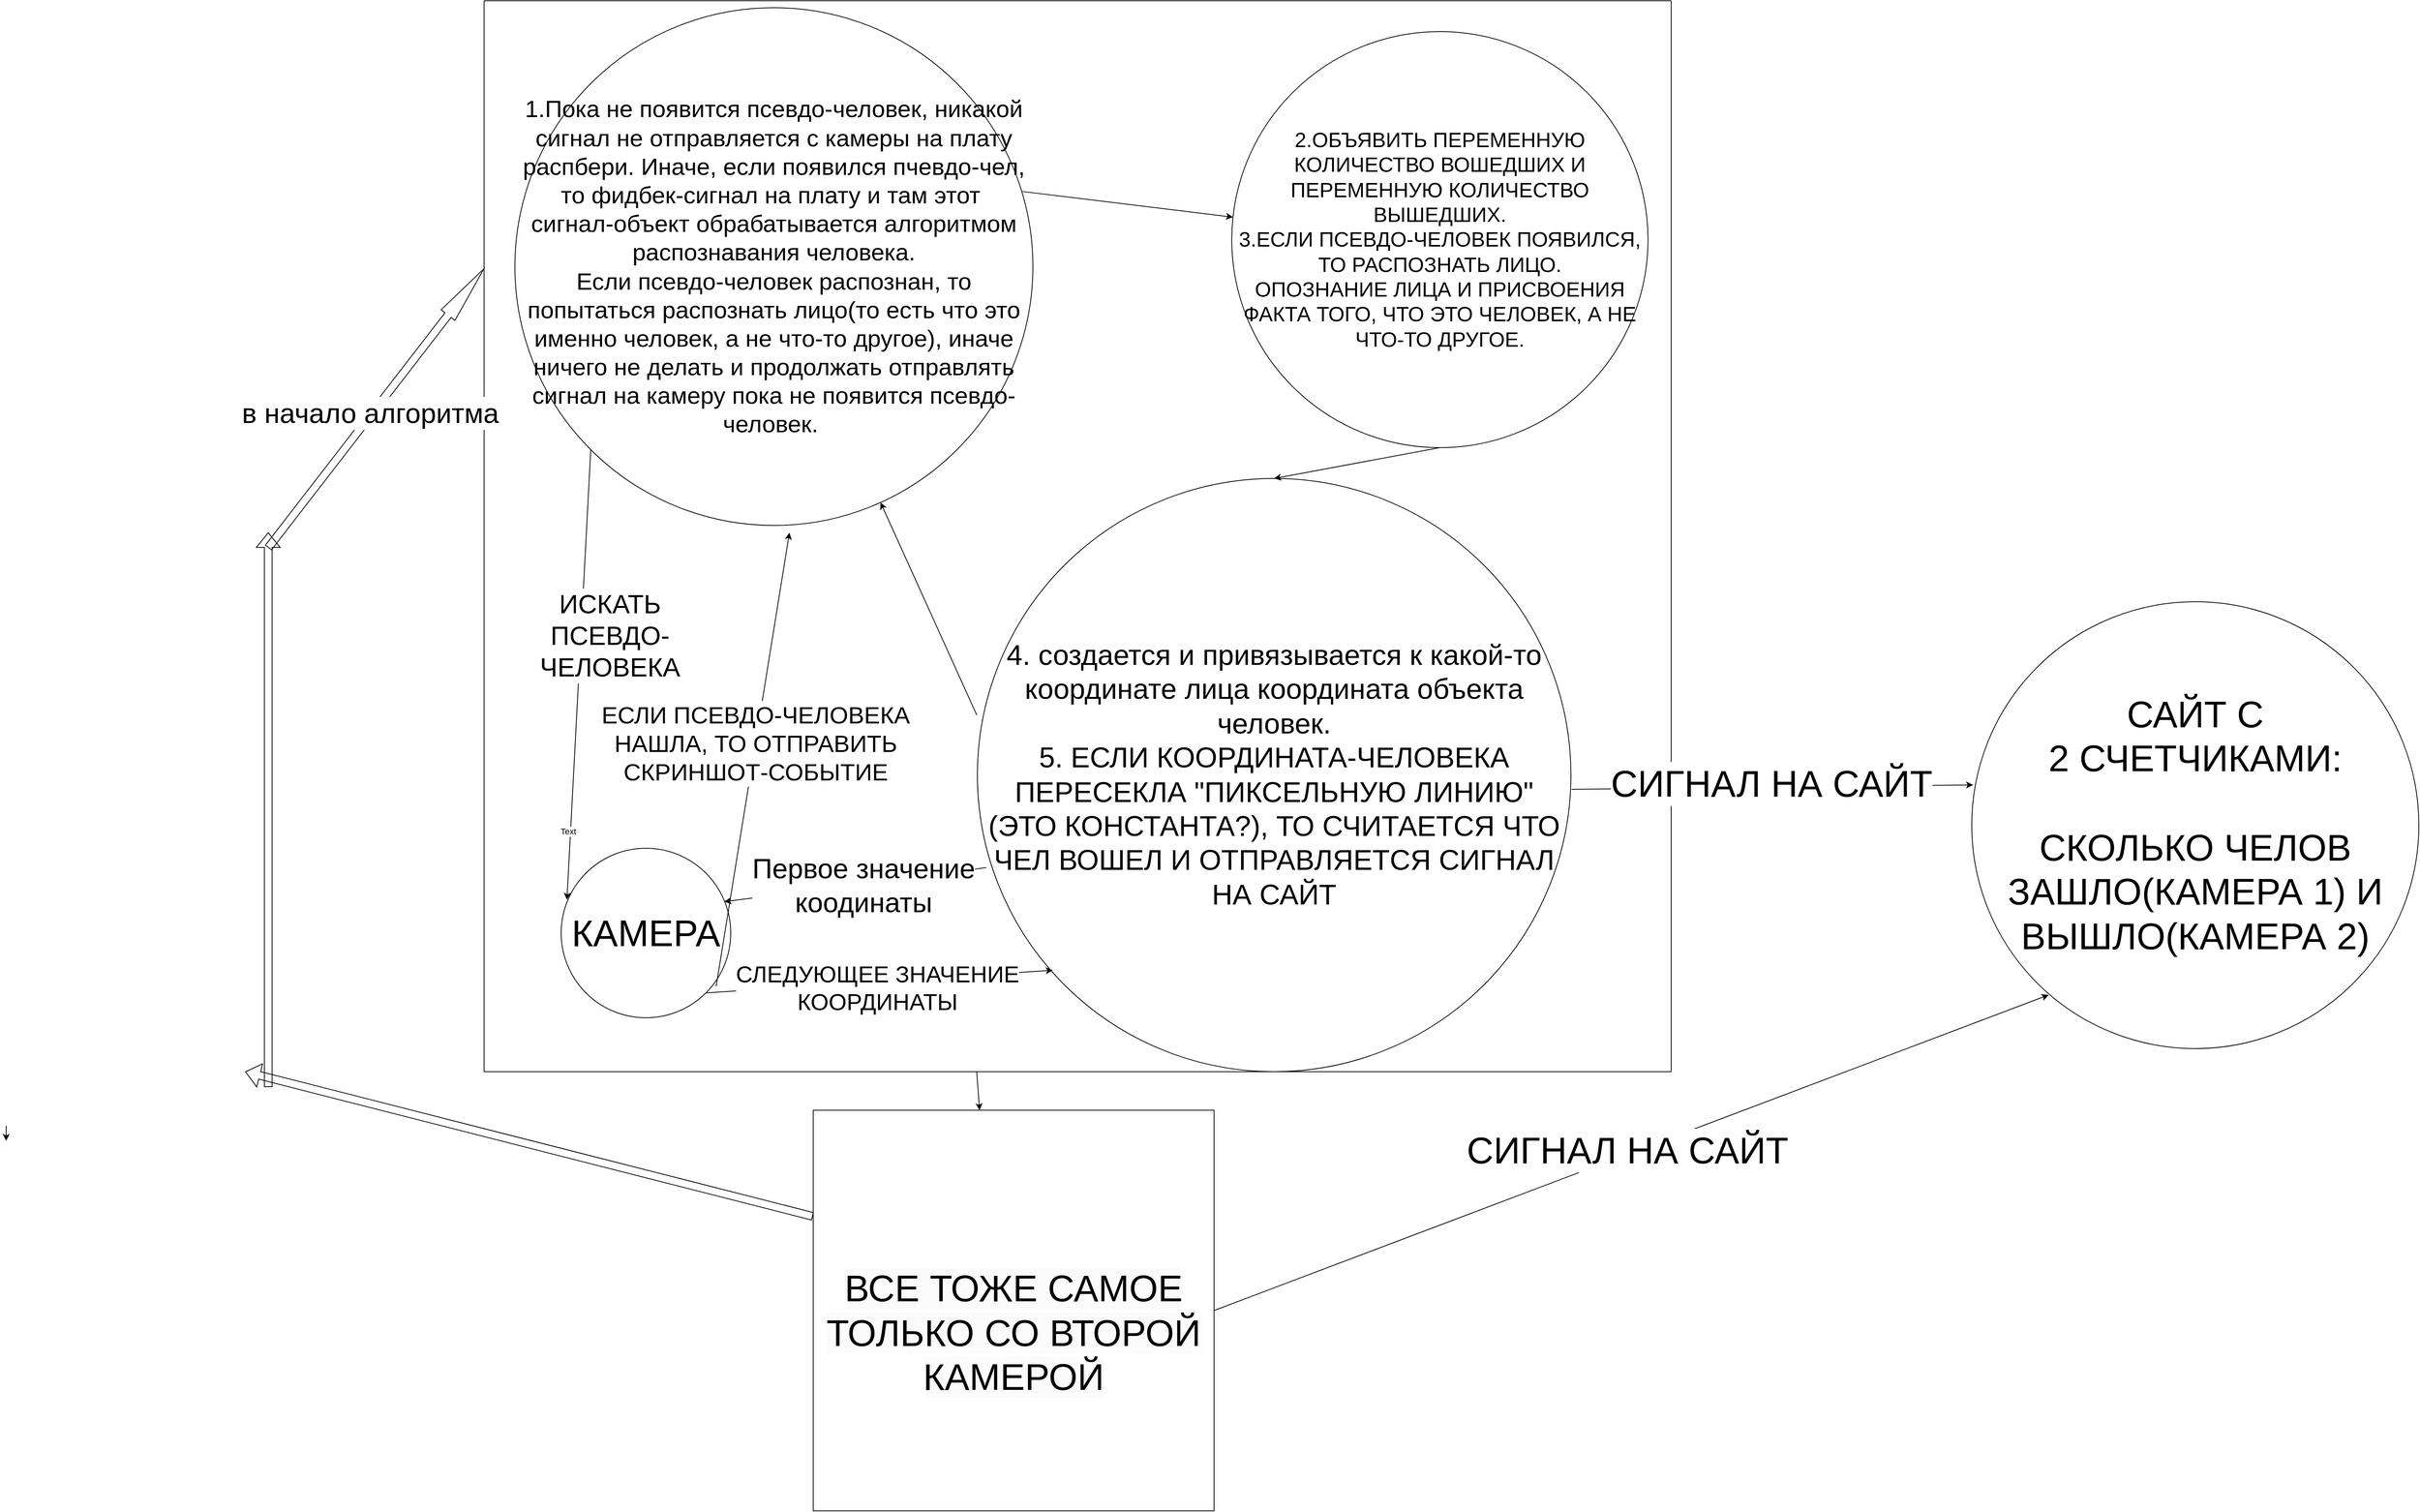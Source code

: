 <mxfile version="24.4.4" type="device">
  <diagram name="Страница — 1" id="j_UeKqDn10rYCSVlCiXF">
    <mxGraphModel dx="5239" dy="3034" grid="1" gridSize="10" guides="1" tooltips="1" connect="1" arrows="1" fold="1" page="1" pageScale="1" pageWidth="827" pageHeight="1169" math="0" shadow="0">
      <root>
        <mxCell id="0" />
        <mxCell id="1" parent="0" />
        <mxCell id="mspgfQ14eNfCmWpK82fX-2" value="&lt;font style=&quot;font-size: 27px;&quot;&gt;2.ОБЪЯВИТЬ ПЕРЕМЕННУЮ КОЛИЧЕСТВО ВОШЕДШИХ И ПЕРЕМЕННУЮ КОЛИЧЕСТВО ВЫШЕДШИХ. &lt;br&gt;3.ЕСЛИ ПСЕВДО-ЧЕЛОВЕК ПОЯВИЛСЯ, ТО РАСПОЗНАТЬ ЛИЦО.&lt;/font&gt;&lt;div style=&quot;font-size: 27px;&quot;&gt;&lt;font style=&quot;font-size: 27px;&quot;&gt;ОПОЗНАНИЕ ЛИЦА И ПРИСВОЕНИЯ ФАКТА ТОГО, ЧТО ЭТО ЧЕЛОВЕК, А НЕ ЧТО-ТО ДРУГОЕ.&lt;/font&gt;&lt;br&gt;&lt;/div&gt;" style="ellipse;whiteSpace=wrap;html=1;aspect=fixed;" vertex="1" parent="1">
          <mxGeometry x="130" y="-860" width="540" height="540" as="geometry" />
        </mxCell>
        <mxCell id="mspgfQ14eNfCmWpK82fX-8" value="" style="endArrow=classic;html=1;rounded=0;entryX=0.003;entryY=0.446;entryDx=0;entryDy=0;entryPerimeter=0;exitX=0.98;exitY=0.355;exitDx=0;exitDy=0;exitPerimeter=0;" edge="1" parent="1" source="mspgfQ14eNfCmWpK82fX-1" target="mspgfQ14eNfCmWpK82fX-2">
          <mxGeometry width="50" height="50" relative="1" as="geometry">
            <mxPoint x="100" y="-50" as="sourcePoint" />
            <mxPoint x="460" y="120" as="targetPoint" />
          </mxGeometry>
        </mxCell>
        <mxCell id="mspgfQ14eNfCmWpK82fX-13" value="&lt;font style=&quot;font-size: 37px;&quot;&gt;4. создается и привязывается к какой-то координате лица координата объекта человек.&lt;br&gt;5. ЕСЛИ КООРДИНАТА-ЧЕЛОВЕКА ПЕРЕСЕКЛА &quot;ПИКСЕЛЬНУЮ ЛИНИЮ&quot; (ЭТО КОНСТАНТА?), ТО СЧИТАЕТСЯ ЧТО ЧЕЛ ВОШЕЛ И ОТПРАВЛЯЕТСЯ СИГНАЛ НА САЙТ&lt;/font&gt;" style="ellipse;whiteSpace=wrap;html=1;aspect=fixed;" vertex="1" parent="1">
          <mxGeometry x="-200" y="-280" width="770" height="770" as="geometry" />
        </mxCell>
        <mxCell id="mspgfQ14eNfCmWpK82fX-14" value="" style="endArrow=classic;html=1;rounded=0;exitX=-0.001;exitY=0.399;exitDx=0;exitDy=0;exitPerimeter=0;" edge="1" parent="1" source="mspgfQ14eNfCmWpK82fX-13" target="mspgfQ14eNfCmWpK82fX-1">
          <mxGeometry width="50" height="50" relative="1" as="geometry">
            <mxPoint x="-100" y="-120" as="sourcePoint" />
            <mxPoint x="-50" y="-170" as="targetPoint" />
          </mxGeometry>
        </mxCell>
        <mxCell id="mspgfQ14eNfCmWpK82fX-15" value="" style="endArrow=classic;html=1;rounded=0;entryX=0.5;entryY=0;entryDx=0;entryDy=0;exitX=0.5;exitY=1;exitDx=0;exitDy=0;" edge="1" parent="1" source="mspgfQ14eNfCmWpK82fX-2" target="mspgfQ14eNfCmWpK82fX-13">
          <mxGeometry width="50" height="50" relative="1" as="geometry">
            <mxPoint x="-100" y="-120" as="sourcePoint" />
            <mxPoint x="-50" y="-170" as="targetPoint" />
          </mxGeometry>
        </mxCell>
        <mxCell id="mspgfQ14eNfCmWpK82fX-16" value="" style="swimlane;startSize=0;" vertex="1" parent="1">
          <mxGeometry x="-840" y="-900" width="1540" height="1390" as="geometry" />
        </mxCell>
        <mxCell id="mspgfQ14eNfCmWpK82fX-3" value="&lt;font style=&quot;font-size: 48px;&quot;&gt;КАМЕРА&lt;/font&gt;" style="ellipse;whiteSpace=wrap;html=1;aspect=fixed;" vertex="1" parent="mspgfQ14eNfCmWpK82fX-16">
          <mxGeometry x="100" y="1100" width="220" height="220" as="geometry" />
        </mxCell>
        <mxCell id="mspgfQ14eNfCmWpK82fX-1" value="&lt;font style=&quot;font-size: 31px;&quot;&gt;1.Пока не появится псевдо-человек, никакой сигнал не отправляется с камеры на плату распбери. Иначе, если появился пчевдо-чел, то фидбек-сигнал на плату и там этот&amp;nbsp;&lt;/font&gt;&lt;div style=&quot;font-size: 31px;&quot;&gt;&lt;font style=&quot;font-size: 31px;&quot;&gt;&lt;font style=&quot;font-size: 31px;&quot;&gt;сигнал-объект обрабатывается алгоритмом распознавания человека.&lt;br&gt;Если псевдо-человек распознан, то попытаться распознать лицо&lt;/font&gt;&lt;span style=&quot;background-color: initial;&quot;&gt;(то есть что это именно человек, а не что-то другое)&lt;/span&gt;&lt;font style=&quot;background-color: initial; font-size: 31px;&quot;&gt;, иначе ничего не делать и продолжать отправлять сигнал на камеру пока не появится псевдо-человек.&lt;/font&gt;&lt;font style=&quot;background-color: initial; font-size: 31px;&quot;&gt;&amp;nbsp;&lt;/font&gt;&lt;/font&gt;&lt;/div&gt;" style="ellipse;whiteSpace=wrap;html=1;aspect=fixed;" vertex="1" parent="mspgfQ14eNfCmWpK82fX-16">
          <mxGeometry x="40" y="9" width="672" height="672" as="geometry" />
        </mxCell>
        <mxCell id="mspgfQ14eNfCmWpK82fX-4" value="" style="endArrow=classic;html=1;rounded=0;exitX=0.914;exitY=0.815;exitDx=0;exitDy=0;exitPerimeter=0;entryX=0.53;entryY=1.014;entryDx=0;entryDy=0;entryPerimeter=0;" edge="1" parent="mspgfQ14eNfCmWpK82fX-16" source="mspgfQ14eNfCmWpK82fX-3" target="mspgfQ14eNfCmWpK82fX-1">
          <mxGeometry width="50" height="50" relative="1" as="geometry">
            <mxPoint x="1250" y="1070" as="sourcePoint" />
            <mxPoint x="1300" y="1020" as="targetPoint" />
          </mxGeometry>
        </mxCell>
        <mxCell id="mspgfQ14eNfCmWpK82fX-7" value="&lt;font style=&quot;font-size: 31px;&quot;&gt;ЕСЛИ ПСЕВДО-ЧЕЛОВЕКА&lt;br&gt;НАШЛА, ТО ОТПРАВИТЬ&lt;br&gt;СКРИНШОТ-СОБЫТИЕ&lt;/font&gt;" style="edgeLabel;html=1;align=center;verticalAlign=middle;resizable=0;points=[];" vertex="1" connectable="0" parent="mspgfQ14eNfCmWpK82fX-4">
          <mxGeometry x="0.037" y="1" relative="1" as="geometry">
            <mxPoint x="2" y="-10" as="offset" />
          </mxGeometry>
        </mxCell>
        <mxCell id="mspgfQ14eNfCmWpK82fX-5" value="" style="endArrow=classic;html=1;rounded=0;entryX=0.034;entryY=0.304;entryDx=0;entryDy=0;entryPerimeter=0;exitX=0;exitY=1;exitDx=0;exitDy=0;" edge="1" parent="mspgfQ14eNfCmWpK82fX-16" source="mspgfQ14eNfCmWpK82fX-1" target="mspgfQ14eNfCmWpK82fX-3">
          <mxGeometry width="50" height="50" relative="1" as="geometry">
            <mxPoint x="1250" y="1070" as="sourcePoint" />
            <mxPoint x="1300" y="1020" as="targetPoint" />
          </mxGeometry>
        </mxCell>
        <mxCell id="mspgfQ14eNfCmWpK82fX-6" value="&lt;font style=&quot;font-size: 34px;&quot;&gt;ИСКАТЬ&lt;br&gt;ПСЕВДО-&lt;br&gt;ЧЕЛОВЕКА&lt;/font&gt;" style="edgeLabel;html=1;align=center;verticalAlign=middle;resizable=0;points=[];" vertex="1" connectable="0" parent="mspgfQ14eNfCmWpK82fX-5">
          <mxGeometry x="-0.018" y="-2" relative="1" as="geometry">
            <mxPoint x="42" y="-46" as="offset" />
          </mxGeometry>
        </mxCell>
        <mxCell id="mspgfQ14eNfCmWpK82fX-11" value="Text" style="edgeLabel;html=1;align=center;verticalAlign=middle;resizable=0;points=[];" vertex="1" connectable="0" parent="mspgfQ14eNfCmWpK82fX-5">
          <mxGeometry x="0.697" y="-3" relative="1" as="geometry">
            <mxPoint as="offset" />
          </mxGeometry>
        </mxCell>
        <mxCell id="mspgfQ14eNfCmWpK82fX-23" value="" style="shape=flexArrow;endArrow=classic;html=1;rounded=0;" edge="1" parent="1">
          <mxGeometry width="50" height="50" relative="1" as="geometry">
            <mxPoint x="-1120" y="510" as="sourcePoint" />
            <mxPoint x="-1120" y="-210" as="targetPoint" />
          </mxGeometry>
        </mxCell>
        <mxCell id="mspgfQ14eNfCmWpK82fX-24" value="" style="shape=flexArrow;endArrow=classic;html=1;rounded=0;exitX=-0.001;exitY=0.265;exitDx=0;exitDy=0;exitPerimeter=0;" edge="1" parent="1" source="mspgfQ14eNfCmWpK82fX-17">
          <mxGeometry width="50" height="50" relative="1" as="geometry">
            <mxPoint x="-80" y="440" as="sourcePoint" />
            <mxPoint x="-1150" y="490" as="targetPoint" />
          </mxGeometry>
        </mxCell>
        <mxCell id="mspgfQ14eNfCmWpK82fX-25" value="" style="shape=flexArrow;endArrow=classic;html=1;rounded=0;endWidth=11.667;endSize=24.983;entryX=0;entryY=0.25;entryDx=0;entryDy=0;" edge="1" parent="1" target="mspgfQ14eNfCmWpK82fX-16">
          <mxGeometry width="50" height="50" relative="1" as="geometry">
            <mxPoint x="-1120" y="-190" as="sourcePoint" />
            <mxPoint x="-880" y="-790" as="targetPoint" />
          </mxGeometry>
        </mxCell>
        <mxCell id="mspgfQ14eNfCmWpK82fX-35" value="&lt;font style=&quot;font-size: 36px;&quot;&gt;в начало алгоритма&lt;/font&gt;" style="edgeLabel;html=1;align=center;verticalAlign=middle;resizable=0;points=[];" vertex="1" connectable="0" parent="mspgfQ14eNfCmWpK82fX-25">
          <mxGeometry x="-0.044" y="3" relative="1" as="geometry">
            <mxPoint as="offset" />
          </mxGeometry>
        </mxCell>
        <mxCell id="mspgfQ14eNfCmWpK82fX-27" value="" style="endArrow=classic;html=1;rounded=0;" edge="1" parent="1">
          <mxGeometry width="50" height="50" relative="1" as="geometry">
            <mxPoint x="-1460" y="560.222" as="sourcePoint" />
            <mxPoint x="-1460" y="579.778" as="targetPoint" />
          </mxGeometry>
        </mxCell>
        <mxCell id="mspgfQ14eNfCmWpK82fX-30" value="" style="endArrow=classic;html=1;rounded=0;exitX=0.015;exitY=0.656;exitDx=0;exitDy=0;exitPerimeter=0;entryX=0.962;entryY=0.315;entryDx=0;entryDy=0;entryPerimeter=0;" edge="1" parent="1" source="mspgfQ14eNfCmWpK82fX-13" target="mspgfQ14eNfCmWpK82fX-3">
          <mxGeometry width="50" height="50" relative="1" as="geometry">
            <mxPoint x="-240" y="120" as="sourcePoint" />
            <mxPoint x="-190" y="70" as="targetPoint" />
          </mxGeometry>
        </mxCell>
        <mxCell id="mspgfQ14eNfCmWpK82fX-33" value="&lt;span style=&quot;font-size: 36px;&quot;&gt;Первое значение&lt;br&gt;коодинаты&lt;/span&gt;" style="edgeLabel;html=1;align=center;verticalAlign=middle;resizable=0;points=[];" vertex="1" connectable="0" parent="mspgfQ14eNfCmWpK82fX-30">
          <mxGeometry x="-0.057" y="2" relative="1" as="geometry">
            <mxPoint as="offset" />
          </mxGeometry>
        </mxCell>
        <mxCell id="mspgfQ14eNfCmWpK82fX-31" value="" style="endArrow=classic;html=1;rounded=0;exitX=1;exitY=1;exitDx=0;exitDy=0;entryX=0.127;entryY=0.829;entryDx=0;entryDy=0;entryPerimeter=0;" edge="1" parent="1" source="mspgfQ14eNfCmWpK82fX-3" target="mspgfQ14eNfCmWpK82fX-13">
          <mxGeometry width="50" height="50" relative="1" as="geometry">
            <mxPoint x="-290" y="170" as="sourcePoint" />
            <mxPoint x="-240" y="120" as="targetPoint" />
          </mxGeometry>
        </mxCell>
        <mxCell id="mspgfQ14eNfCmWpK82fX-34" value="&lt;font style=&quot;font-size: 30px;&quot;&gt;СЛЕДУЮЩЕЕ ЗНАЧЕНИЕ&lt;br&gt;КООРДИНАТЫ&lt;/font&gt;" style="edgeLabel;html=1;align=center;verticalAlign=middle;resizable=0;points=[];" vertex="1" connectable="0" parent="mspgfQ14eNfCmWpK82fX-31">
          <mxGeometry x="-0.296" y="2" relative="1" as="geometry">
            <mxPoint x="64" y="5" as="offset" />
          </mxGeometry>
        </mxCell>
        <mxCell id="mspgfQ14eNfCmWpK82fX-17" value="&lt;font style=&quot;font-size: 48px;&quot;&gt;&lt;br&gt;&lt;span style=&quot;color: rgb(0, 0, 0); font-family: Helvetica; font-style: normal; font-variant-ligatures: normal; font-variant-caps: normal; font-weight: 400; letter-spacing: normal; orphans: 2; text-align: center; text-indent: 0px; text-transform: none; widows: 2; word-spacing: 0px; -webkit-text-stroke-width: 0px; white-space: normal; background-color: rgb(251, 251, 251); text-decoration-thickness: initial; text-decoration-style: initial; text-decoration-color: initial; float: none; display: inline !important;&quot;&gt;ВСЕ ТОЖЕ САМОЕ ТОЛЬКО СО ВТОРОЙ КАМЕРОЙ&lt;/span&gt;&lt;br&gt;&lt;/font&gt;" style="whiteSpace=wrap;html=1;aspect=fixed;" vertex="1" parent="1">
          <mxGeometry x="-413" y="540" width="520" height="520" as="geometry" />
        </mxCell>
        <mxCell id="mspgfQ14eNfCmWpK82fX-20" value="" style="endArrow=classic;html=1;rounded=0;entryX=0.415;entryY=0;entryDx=0;entryDy=0;exitX=0.415;exitY=1;exitDx=0;exitDy=0;exitPerimeter=0;entryPerimeter=0;" edge="1" parent="1" source="mspgfQ14eNfCmWpK82fX-16" target="mspgfQ14eNfCmWpK82fX-17">
          <mxGeometry width="50" height="50" relative="1" as="geometry">
            <mxPoint x="110" y="570" as="sourcePoint" />
            <mxPoint x="160" y="520" as="targetPoint" />
          </mxGeometry>
        </mxCell>
        <mxCell id="mspgfQ14eNfCmWpK82fX-37" value="" style="endArrow=classic;html=1;rounded=0;exitX=1.001;exitY=0.524;exitDx=0;exitDy=0;exitPerimeter=0;entryX=0.003;entryY=0.41;entryDx=0;entryDy=0;entryPerimeter=0;" edge="1" parent="1" source="mspgfQ14eNfCmWpK82fX-13" target="mspgfQ14eNfCmWpK82fX-39">
          <mxGeometry width="50" height="50" relative="1" as="geometry">
            <mxPoint x="640" y="-70" as="sourcePoint" />
            <mxPoint x="1080" y="120" as="targetPoint" />
          </mxGeometry>
        </mxCell>
        <mxCell id="mspgfQ14eNfCmWpK82fX-38" value="&lt;font style=&quot;font-size: 48px;&quot;&gt;СИГНАЛ НА САЙТ&lt;/font&gt;" style="edgeLabel;html=1;align=center;verticalAlign=middle;resizable=0;points=[];" vertex="1" connectable="0" parent="mspgfQ14eNfCmWpK82fX-37">
          <mxGeometry x="-0.008" y="5" relative="1" as="geometry">
            <mxPoint x="1" as="offset" />
          </mxGeometry>
        </mxCell>
        <mxCell id="mspgfQ14eNfCmWpK82fX-39" value="&lt;font style=&quot;font-size: 48px;&quot;&gt;САЙТ С&lt;br&gt;2 СЧЕТЧИКАМИ:&lt;br&gt;&lt;br&gt;СКОЛЬКО ЧЕЛОВ ЗАШЛО(КАМЕРА 1) И ВЫШЛО(КАМЕРА 2)&lt;/font&gt;" style="ellipse;whiteSpace=wrap;html=1;aspect=fixed;" vertex="1" parent="1">
          <mxGeometry x="1090" y="-120" width="580" height="580" as="geometry" />
        </mxCell>
        <mxCell id="mspgfQ14eNfCmWpK82fX-41" value="" style="endArrow=classic;html=1;rounded=0;exitX=1;exitY=0.5;exitDx=0;exitDy=0;entryX=0.172;entryY=0.88;entryDx=0;entryDy=0;entryPerimeter=0;" edge="1" parent="1" source="mspgfQ14eNfCmWpK82fX-17" target="mspgfQ14eNfCmWpK82fX-39">
          <mxGeometry width="50" height="50" relative="1" as="geometry">
            <mxPoint x="581" y="133" as="sourcePoint" />
            <mxPoint x="1143" y="163" as="targetPoint" />
          </mxGeometry>
        </mxCell>
        <mxCell id="mspgfQ14eNfCmWpK82fX-42" value="&lt;font style=&quot;font-size: 48px;&quot;&gt;СИГНАЛ НА САЙТ&lt;/font&gt;" style="edgeLabel;html=1;align=center;verticalAlign=middle;resizable=0;points=[];" vertex="1" connectable="0" parent="mspgfQ14eNfCmWpK82fX-41">
          <mxGeometry x="-0.008" y="5" relative="1" as="geometry">
            <mxPoint x="1" as="offset" />
          </mxGeometry>
        </mxCell>
      </root>
    </mxGraphModel>
  </diagram>
</mxfile>
